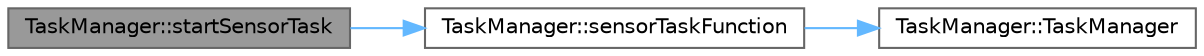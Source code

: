 digraph "TaskManager::startSensorTask"
{
 // LATEX_PDF_SIZE
  bgcolor="transparent";
  edge [fontname=Helvetica,fontsize=10,labelfontname=Helvetica,labelfontsize=10];
  node [fontname=Helvetica,fontsize=10,shape=box,height=0.2,width=0.4];
  rankdir="LR";
  Node1 [id="Node000001",label="TaskManager::startSensorTask",height=0.2,width=0.4,color="gray40", fillcolor="grey60", style="filled", fontcolor="black",tooltip="Start only the sensor task."];
  Node1 -> Node2 [id="edge1_Node000001_Node000002",color="steelblue1",style="solid",tooltip=" "];
  Node2 [id="Node000002",label="TaskManager::sensorTaskFunction",height=0.2,width=0.4,color="grey40", fillcolor="white", style="filled",URL="$class_task_manager.html#ac3dd3459f26b2b5d2a47c4d2a0f1655a",tooltip=" "];
  Node2 -> Node3 [id="edge2_Node000002_Node000003",color="steelblue1",style="solid",tooltip=" "];
  Node3 [id="Node000003",label="TaskManager::TaskManager",height=0.2,width=0.4,color="grey40", fillcolor="white", style="filled",URL="$class_task_manager.html#ab4b6527bb74aa07e24f7ee328c742f63",tooltip="Constructor for TaskManager."];
}
